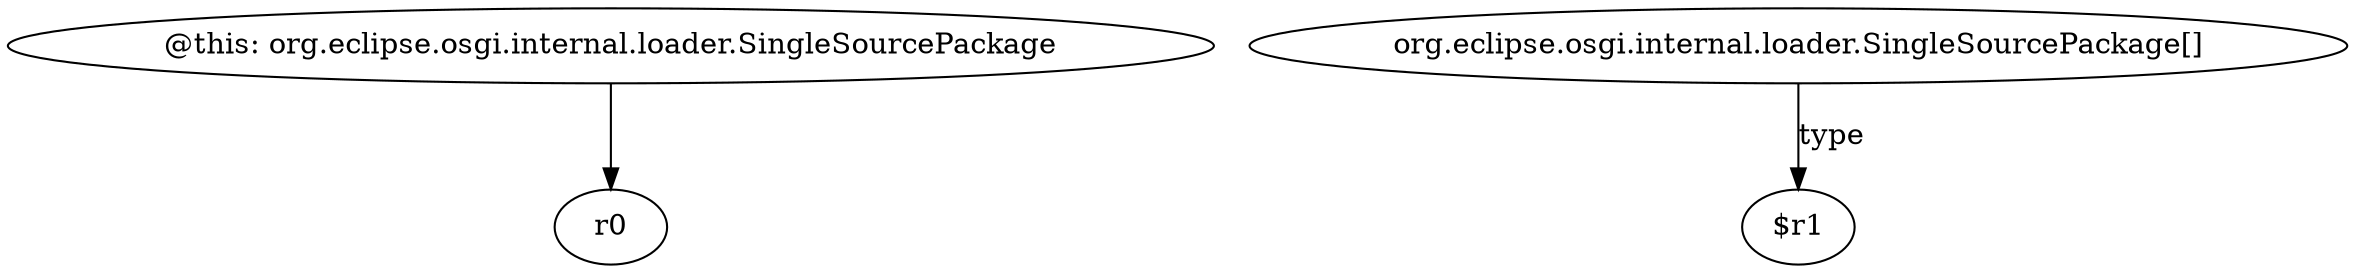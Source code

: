 digraph g {
0[label="@this: org.eclipse.osgi.internal.loader.SingleSourcePackage"]
1[label="r0"]
0->1[label=""]
2[label="org.eclipse.osgi.internal.loader.SingleSourcePackage[]"]
3[label="$r1"]
2->3[label="type"]
}